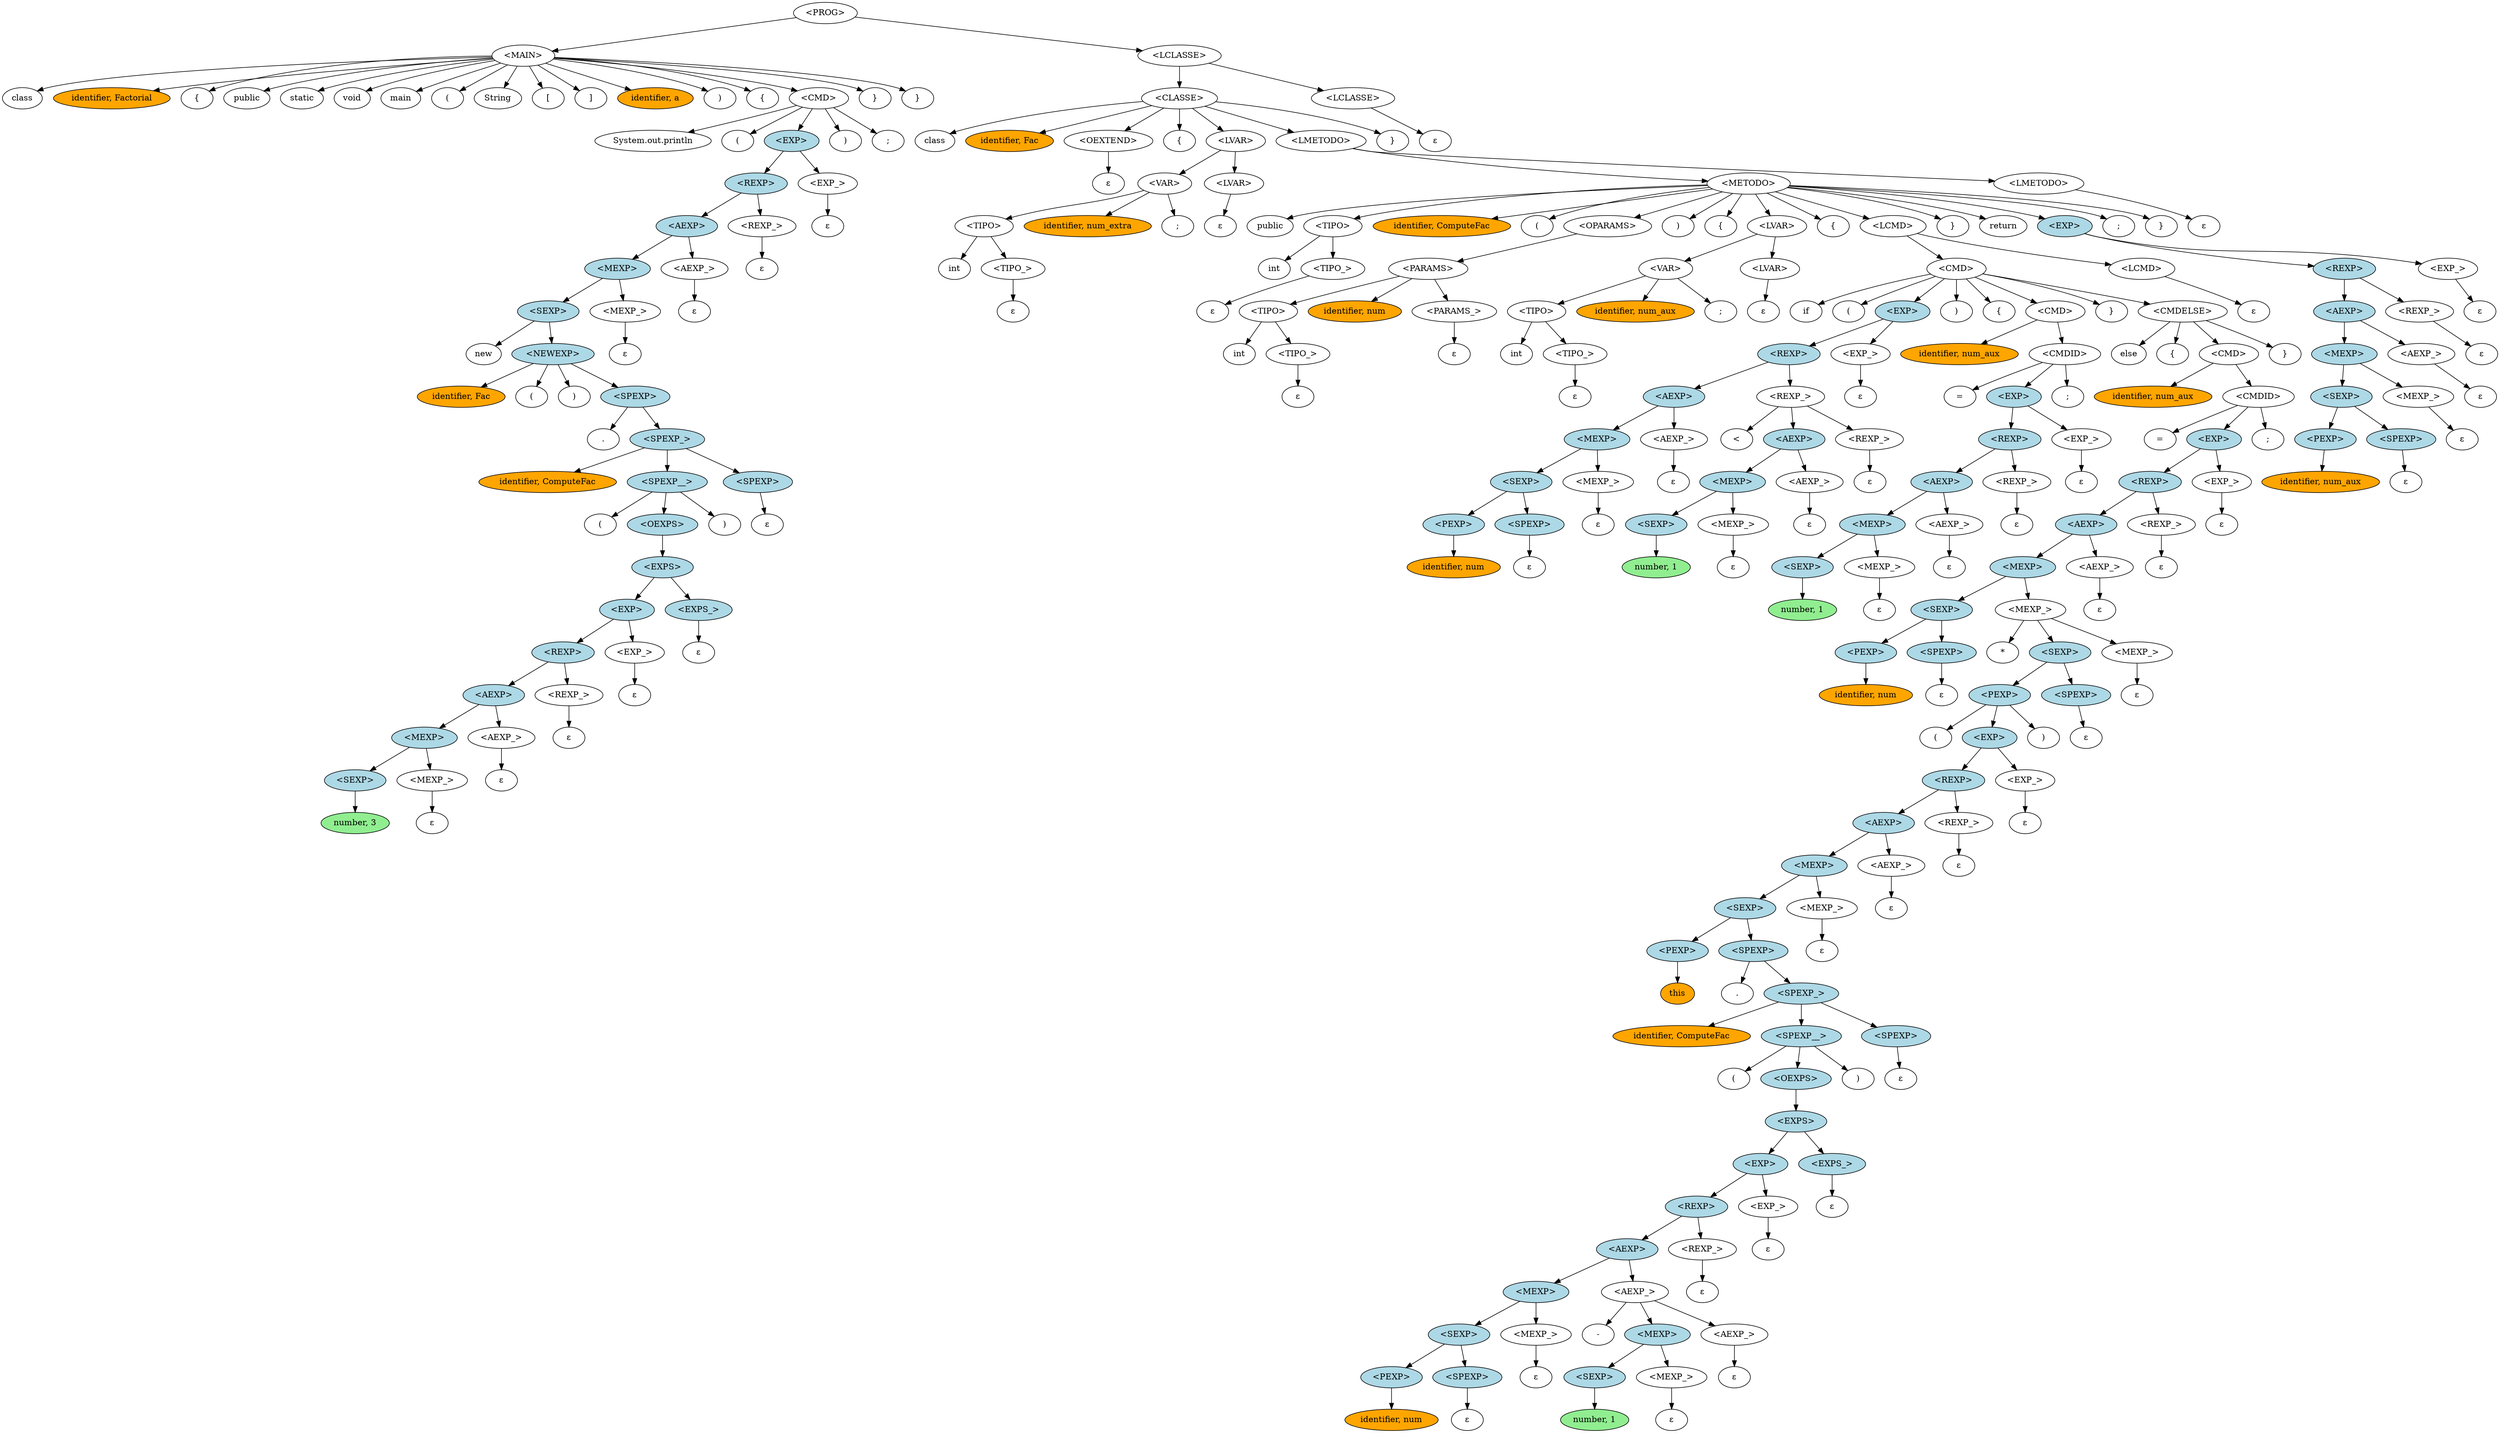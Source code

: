 digraph tree {
    "0x0" [label="<PROG>" fillcolor="white" style="filled"];
    "0x1" [label="<MAIN>" fillcolor="white" style="filled"];
    "0x2" [label="class" fillcolor="white" style="filled"];
    "0x3" [label="identifier, Factorial" fillcolor="orange" style="filled"];
    "0x4" [label="{" fillcolor="white" style="filled"];
    "0x5" [label="public" fillcolor="white" style="filled"];
    "0x6" [label="static" fillcolor="white" style="filled"];
    "0x7" [label="void" fillcolor="white" style="filled"];
    "0x8" [label="main" fillcolor="white" style="filled"];
    "0x9" [label="(" fillcolor="white" style="filled"];
    "0xa" [label="String" fillcolor="white" style="filled"];
    "0xb" [label="[" fillcolor="white" style="filled"];
    "0xc" [label="]" fillcolor="white" style="filled"];
    "0xd" [label="identifier, a" fillcolor="orange" style="filled"];
    "0xe" [label=")" fillcolor="white" style="filled"];
    "0xf" [label="{" fillcolor="white" style="filled"];
    "0x10" [label="<CMD>" fillcolor="white" style="filled"];
    "0x11" [label="System.out.println" fillcolor="white" style="filled"];
    "0x12" [label="(" fillcolor="white" style="filled"];
    "0x13" [label="<EXP>" fillcolor="lightblue" style="filled"];
    "0x14" [label="<REXP>" fillcolor="lightblue" style="filled"];
    "0x15" [label="<AEXP>" fillcolor="lightblue" style="filled"];
    "0x16" [label="<MEXP>" fillcolor="lightblue" style="filled"];
    "0x17" [label="<SEXP>" fillcolor="lightblue" style="filled"];
    "0x18" [label="new" fillcolor="white" style="filled"];
    "0x19" [label="<NEWEXP>" fillcolor="lightblue" style="filled"];
    "0x1a" [label="identifier, Fac" fillcolor="orange" style="filled"];
    "0x1b" [label="(" fillcolor="white" style="filled"];
    "0x1c" [label=")" fillcolor="white" style="filled"];
    "0x1d" [label="<SPEXP>" fillcolor="lightblue" style="filled"];
    "0x1e" [label="." fillcolor="white" style="filled"];
    "0x1f" [label="<SPEXP_>" fillcolor="lightblue" style="filled"];
    "0x20" [label="identifier, ComputeFac" fillcolor="orange" style="filled"];
    "0x21" [label="<SPEXP__>" fillcolor="lightblue" style="filled"];
    "0x22" [label="(" fillcolor="white" style="filled"];
    "0x23" [label="<OEXPS>" fillcolor="lightblue" style="filled"];
    "0x24" [label="<EXPS>" fillcolor="lightblue" style="filled"];
    "0x25" [label="<EXP>" fillcolor="lightblue" style="filled"];
    "0x26" [label="<REXP>" fillcolor="lightblue" style="filled"];
    "0x27" [label="<AEXP>" fillcolor="lightblue" style="filled"];
    "0x28" [label="<MEXP>" fillcolor="lightblue" style="filled"];
    "0x29" [label="<SEXP>" fillcolor="lightblue" style="filled"];
    "0x2a" [label="number, 3" fillcolor="lightgreen" style="filled"];
    "0x2b" [label="<MEXP_>" fillcolor="white" style="filled"];
    "0x2c" [label="ε" fillcolor="white" style="filled"];
    "0x2d" [label="<AEXP_>" fillcolor="white" style="filled"];
    "0x2e" [label="ε" fillcolor="white" style="filled"];
    "0x2f" [label="<REXP_>" fillcolor="white" style="filled"];
    "0x30" [label="ε" fillcolor="white" style="filled"];
    "0x31" [label="<EXP_>" fillcolor="white" style="filled"];
    "0x32" [label="ε" fillcolor="white" style="filled"];
    "0x33" [label="<EXPS_>" fillcolor="lightblue" style="filled"];
    "0x34" [label="ε" fillcolor="white" style="filled"];
    "0x35" [label=")" fillcolor="white" style="filled"];
    "0x36" [label="<SPEXP>" fillcolor="lightblue" style="filled"];
    "0x37" [label="ε" fillcolor="white" style="filled"];
    "0x38" [label="<MEXP_>" fillcolor="white" style="filled"];
    "0x39" [label="ε" fillcolor="white" style="filled"];
    "0x3a" [label="<AEXP_>" fillcolor="white" style="filled"];
    "0x3b" [label="ε" fillcolor="white" style="filled"];
    "0x3c" [label="<REXP_>" fillcolor="white" style="filled"];
    "0x3d" [label="ε" fillcolor="white" style="filled"];
    "0x3e" [label="<EXP_>" fillcolor="white" style="filled"];
    "0x3f" [label="ε" fillcolor="white" style="filled"];
    "0x40" [label=")" fillcolor="white" style="filled"];
    "0x41" [label=";" fillcolor="white" style="filled"];
    "0x42" [label="}" fillcolor="white" style="filled"];
    "0x43" [label="}" fillcolor="white" style="filled"];
    "0x44" [label="<LCLASSE>" fillcolor="white" style="filled"];
    "0x45" [label="<CLASSE>" fillcolor="white" style="filled"];
    "0x46" [label="class" fillcolor="white" style="filled"];
    "0x47" [label="identifier, Fac" fillcolor="orange" style="filled"];
    "0x48" [label="<OEXTEND>" fillcolor="white" style="filled"];
    "0x49" [label="ε" fillcolor="white" style="filled"];
    "0x4a" [label="{" fillcolor="white" style="filled"];
    "0x4b" [label="<LVAR>" fillcolor="white" style="filled"];
    "0x4c" [label="<VAR>" fillcolor="white" style="filled"];
    "0x4d" [label="<TIPO>" fillcolor="white" style="filled"];
    "0x4e" [label="int" fillcolor="white" style="filled"];
    "0x4f" [label="<TIPO_>" fillcolor="white" style="filled"];
    "0x50" [label="ε" fillcolor="white" style="filled"];
    "0x51" [label="identifier, num_extra" fillcolor="orange" style="filled"];
    "0x52" [label=";" fillcolor="white" style="filled"];
    "0x53" [label="<LVAR>" fillcolor="white" style="filled"];
    "0x54" [label="ε" fillcolor="white" style="filled"];
    "0x55" [label="<LMETODO>" fillcolor="white" style="filled"];
    "0x56" [label="<METODO>" fillcolor="white" style="filled"];
    "0x57" [label="public" fillcolor="white" style="filled"];
    "0x58" [label="<TIPO>" fillcolor="white" style="filled"];
    "0x59" [label="int" fillcolor="white" style="filled"];
    "0x5a" [label="<TIPO_>" fillcolor="white" style="filled"];
    "0x5b" [label="ε" fillcolor="white" style="filled"];
    "0x5c" [label="identifier, ComputeFac" fillcolor="orange" style="filled"];
    "0x5d" [label="(" fillcolor="white" style="filled"];
    "0x5e" [label="<OPARAMS>" fillcolor="white" style="filled"];
    "0x5f" [label="<PARAMS>" fillcolor="white" style="filled"];
    "0x60" [label="<TIPO>" fillcolor="white" style="filled"];
    "0x61" [label="int" fillcolor="white" style="filled"];
    "0x62" [label="<TIPO_>" fillcolor="white" style="filled"];
    "0x63" [label="ε" fillcolor="white" style="filled"];
    "0x64" [label="identifier, num" fillcolor="orange" style="filled"];
    "0x65" [label="<PARAMS_>" fillcolor="white" style="filled"];
    "0x66" [label="ε" fillcolor="white" style="filled"];
    "0x67" [label=")" fillcolor="white" style="filled"];
    "0x68" [label="{" fillcolor="white" style="filled"];
    "0x69" [label="<LVAR>" fillcolor="white" style="filled"];
    "0x6a" [label="<VAR>" fillcolor="white" style="filled"];
    "0x6b" [label="<TIPO>" fillcolor="white" style="filled"];
    "0x6c" [label="int" fillcolor="white" style="filled"];
    "0x6d" [label="<TIPO_>" fillcolor="white" style="filled"];
    "0x6e" [label="ε" fillcolor="white" style="filled"];
    "0x6f" [label="identifier, num_aux" fillcolor="orange" style="filled"];
    "0x70" [label=";" fillcolor="white" style="filled"];
    "0x71" [label="<LVAR>" fillcolor="white" style="filled"];
    "0x72" [label="ε" fillcolor="white" style="filled"];
    "0x73" [label="{" fillcolor="white" style="filled"];
    "0x74" [label="<LCMD>" fillcolor="white" style="filled"];
    "0x75" [label="<CMD>" fillcolor="white" style="filled"];
    "0x76" [label="if" fillcolor="white" style="filled"];
    "0x77" [label="(" fillcolor="white" style="filled"];
    "0x78" [label="<EXP>" fillcolor="lightblue" style="filled"];
    "0x79" [label="<REXP>" fillcolor="lightblue" style="filled"];
    "0x7a" [label="<AEXP>" fillcolor="lightblue" style="filled"];
    "0x7b" [label="<MEXP>" fillcolor="lightblue" style="filled"];
    "0x7c" [label="<SEXP>" fillcolor="lightblue" style="filled"];
    "0x7d" [label="<PEXP>" fillcolor="lightblue" style="filled"];
    "0x7e" [label="identifier, num" fillcolor="orange" style="filled"];
    "0x7f" [label="<SPEXP>" fillcolor="lightblue" style="filled"];
    "0x80" [label="ε" fillcolor="white" style="filled"];
    "0x81" [label="<MEXP_>" fillcolor="white" style="filled"];
    "0x82" [label="ε" fillcolor="white" style="filled"];
    "0x83" [label="<AEXP_>" fillcolor="white" style="filled"];
    "0x84" [label="ε" fillcolor="white" style="filled"];
    "0x85" [label="<REXP_>" fillcolor="white" style="filled"];
    "0x86" [label="<" fillcolor="white" style="filled"];
    "0x87" [label="<AEXP>" fillcolor="lightblue" style="filled"];
    "0x88" [label="<MEXP>" fillcolor="lightblue" style="filled"];
    "0x89" [label="<SEXP>" fillcolor="lightblue" style="filled"];
    "0x8a" [label="number, 1" fillcolor="lightgreen" style="filled"];
    "0x8b" [label="<MEXP_>" fillcolor="white" style="filled"];
    "0x8c" [label="ε" fillcolor="white" style="filled"];
    "0x8d" [label="<AEXP_>" fillcolor="white" style="filled"];
    "0x8e" [label="ε" fillcolor="white" style="filled"];
    "0x8f" [label="<REXP_>" fillcolor="white" style="filled"];
    "0x90" [label="ε" fillcolor="white" style="filled"];
    "0x91" [label="<EXP_>" fillcolor="white" style="filled"];
    "0x92" [label="ε" fillcolor="white" style="filled"];
    "0x93" [label=")" fillcolor="white" style="filled"];
    "0x94" [label="{" fillcolor="white" style="filled"];
    "0x95" [label="<CMD>" fillcolor="white" style="filled"];
    "0x96" [label="identifier, num_aux" fillcolor="orange" style="filled"];
    "0x97" [label="<CMDID>" fillcolor="white" style="filled"];
    "0x98" [label="=" fillcolor="white" style="filled"];
    "0x99" [label="<EXP>" fillcolor="lightblue" style="filled"];
    "0x9a" [label="<REXP>" fillcolor="lightblue" style="filled"];
    "0x9b" [label="<AEXP>" fillcolor="lightblue" style="filled"];
    "0x9c" [label="<MEXP>" fillcolor="lightblue" style="filled"];
    "0x9d" [label="<SEXP>" fillcolor="lightblue" style="filled"];
    "0x9e" [label="number, 1" fillcolor="lightgreen" style="filled"];
    "0x9f" [label="<MEXP_>" fillcolor="white" style="filled"];
    "0xa0" [label="ε" fillcolor="white" style="filled"];
    "0xa1" [label="<AEXP_>" fillcolor="white" style="filled"];
    "0xa2" [label="ε" fillcolor="white" style="filled"];
    "0xa3" [label="<REXP_>" fillcolor="white" style="filled"];
    "0xa4" [label="ε" fillcolor="white" style="filled"];
    "0xa5" [label="<EXP_>" fillcolor="white" style="filled"];
    "0xa6" [label="ε" fillcolor="white" style="filled"];
    "0xa7" [label=";" fillcolor="white" style="filled"];
    "0xa8" [label="}" fillcolor="white" style="filled"];
    "0xa9" [label="<CMDELSE>" fillcolor="white" style="filled"];
    "0xaa" [label="else" fillcolor="white" style="filled"];
    "0xab" [label="{" fillcolor="white" style="filled"];
    "0xac" [label="<CMD>" fillcolor="white" style="filled"];
    "0xad" [label="identifier, num_aux" fillcolor="orange" style="filled"];
    "0xae" [label="<CMDID>" fillcolor="white" style="filled"];
    "0xaf" [label="=" fillcolor="white" style="filled"];
    "0xb0" [label="<EXP>" fillcolor="lightblue" style="filled"];
    "0xb1" [label="<REXP>" fillcolor="lightblue" style="filled"];
    "0xb2" [label="<AEXP>" fillcolor="lightblue" style="filled"];
    "0xb3" [label="<MEXP>" fillcolor="lightblue" style="filled"];
    "0xb4" [label="<SEXP>" fillcolor="lightblue" style="filled"];
    "0xb5" [label="<PEXP>" fillcolor="lightblue" style="filled"];
    "0xb6" [label="identifier, num" fillcolor="orange" style="filled"];
    "0xb7" [label="<SPEXP>" fillcolor="lightblue" style="filled"];
    "0xb8" [label="ε" fillcolor="white" style="filled"];
    "0xb9" [label="<MEXP_>" fillcolor="white" style="filled"];
    "0xba" [label="*" fillcolor="white" style="filled"];
    "0xbb" [label="<SEXP>" fillcolor="lightblue" style="filled"];
    "0xbc" [label="<PEXP>" fillcolor="lightblue" style="filled"];
    "0xbd" [label="(" fillcolor="white" style="filled"];
    "0xbe" [label="<EXP>" fillcolor="lightblue" style="filled"];
    "0xbf" [label="<REXP>" fillcolor="lightblue" style="filled"];
    "0xc0" [label="<AEXP>" fillcolor="lightblue" style="filled"];
    "0xc1" [label="<MEXP>" fillcolor="lightblue" style="filled"];
    "0xc2" [label="<SEXP>" fillcolor="lightblue" style="filled"];
    "0xc3" [label="<PEXP>" fillcolor="lightblue" style="filled"];
    "0xc4" [label="this" fillcolor="orange" style="filled"];
    "0xc5" [label="<SPEXP>" fillcolor="lightblue" style="filled"];
    "0xc6" [label="." fillcolor="white" style="filled"];
    "0xc7" [label="<SPEXP_>" fillcolor="lightblue" style="filled"];
    "0xc8" [label="identifier, ComputeFac" fillcolor="orange" style="filled"];
    "0xc9" [label="<SPEXP__>" fillcolor="lightblue" style="filled"];
    "0xca" [label="(" fillcolor="white" style="filled"];
    "0xcb" [label="<OEXPS>" fillcolor="lightblue" style="filled"];
    "0xcc" [label="<EXPS>" fillcolor="lightblue" style="filled"];
    "0xcd" [label="<EXP>" fillcolor="lightblue" style="filled"];
    "0xce" [label="<REXP>" fillcolor="lightblue" style="filled"];
    "0xcf" [label="<AEXP>" fillcolor="lightblue" style="filled"];
    "0xd0" [label="<MEXP>" fillcolor="lightblue" style="filled"];
    "0xd1" [label="<SEXP>" fillcolor="lightblue" style="filled"];
    "0xd2" [label="<PEXP>" fillcolor="lightblue" style="filled"];
    "0xd3" [label="identifier, num" fillcolor="orange" style="filled"];
    "0xd4" [label="<SPEXP>" fillcolor="lightblue" style="filled"];
    "0xd5" [label="ε" fillcolor="white" style="filled"];
    "0xd6" [label="<MEXP_>" fillcolor="white" style="filled"];
    "0xd7" [label="ε" fillcolor="white" style="filled"];
    "0xd8" [label="<AEXP_>" fillcolor="white" style="filled"];
    "0xd9" [label="-" fillcolor="white" style="filled"];
    "0xda" [label="<MEXP>" fillcolor="lightblue" style="filled"];
    "0xdb" [label="<SEXP>" fillcolor="lightblue" style="filled"];
    "0xdc" [label="number, 1" fillcolor="lightgreen" style="filled"];
    "0xdd" [label="<MEXP_>" fillcolor="white" style="filled"];
    "0xde" [label="ε" fillcolor="white" style="filled"];
    "0xdf" [label="<AEXP_>" fillcolor="white" style="filled"];
    "0xe0" [label="ε" fillcolor="white" style="filled"];
    "0xe1" [label="<REXP_>" fillcolor="white" style="filled"];
    "0xe2" [label="ε" fillcolor="white" style="filled"];
    "0xe3" [label="<EXP_>" fillcolor="white" style="filled"];
    "0xe4" [label="ε" fillcolor="white" style="filled"];
    "0xe5" [label="<EXPS_>" fillcolor="lightblue" style="filled"];
    "0xe6" [label="ε" fillcolor="white" style="filled"];
    "0xe7" [label=")" fillcolor="white" style="filled"];
    "0xe8" [label="<SPEXP>" fillcolor="lightblue" style="filled"];
    "0xe9" [label="ε" fillcolor="white" style="filled"];
    "0xea" [label="<MEXP_>" fillcolor="white" style="filled"];
    "0xeb" [label="ε" fillcolor="white" style="filled"];
    "0xec" [label="<AEXP_>" fillcolor="white" style="filled"];
    "0xed" [label="ε" fillcolor="white" style="filled"];
    "0xee" [label="<REXP_>" fillcolor="white" style="filled"];
    "0xef" [label="ε" fillcolor="white" style="filled"];
    "0xf0" [label="<EXP_>" fillcolor="white" style="filled"];
    "0xf1" [label="ε" fillcolor="white" style="filled"];
    "0xf2" [label=")" fillcolor="white" style="filled"];
    "0xf3" [label="<SPEXP>" fillcolor="lightblue" style="filled"];
    "0xf4" [label="ε" fillcolor="white" style="filled"];
    "0xf5" [label="<MEXP_>" fillcolor="white" style="filled"];
    "0xf6" [label="ε" fillcolor="white" style="filled"];
    "0xf7" [label="<AEXP_>" fillcolor="white" style="filled"];
    "0xf8" [label="ε" fillcolor="white" style="filled"];
    "0xf9" [label="<REXP_>" fillcolor="white" style="filled"];
    "0xfa" [label="ε" fillcolor="white" style="filled"];
    "0xfb" [label="<EXP_>" fillcolor="white" style="filled"];
    "0xfc" [label="ε" fillcolor="white" style="filled"];
    "0xfd" [label=";" fillcolor="white" style="filled"];
    "0xfe" [label="}" fillcolor="white" style="filled"];
    "0xff" [label="<LCMD>" fillcolor="white" style="filled"];
    "0x100" [label="ε" fillcolor="white" style="filled"];
    "0x101" [label="}" fillcolor="white" style="filled"];
    "0x102" [label="return" fillcolor="white" style="filled"];
    "0x103" [label="<EXP>" fillcolor="lightblue" style="filled"];
    "0x104" [label="<REXP>" fillcolor="lightblue" style="filled"];
    "0x105" [label="<AEXP>" fillcolor="lightblue" style="filled"];
    "0x106" [label="<MEXP>" fillcolor="lightblue" style="filled"];
    "0x107" [label="<SEXP>" fillcolor="lightblue" style="filled"];
    "0x108" [label="<PEXP>" fillcolor="lightblue" style="filled"];
    "0x109" [label="identifier, num_aux" fillcolor="orange" style="filled"];
    "0x10a" [label="<SPEXP>" fillcolor="lightblue" style="filled"];
    "0x10b" [label="ε" fillcolor="white" style="filled"];
    "0x10c" [label="<MEXP_>" fillcolor="white" style="filled"];
    "0x10d" [label="ε" fillcolor="white" style="filled"];
    "0x10e" [label="<AEXP_>" fillcolor="white" style="filled"];
    "0x10f" [label="ε" fillcolor="white" style="filled"];
    "0x110" [label="<REXP_>" fillcolor="white" style="filled"];
    "0x111" [label="ε" fillcolor="white" style="filled"];
    "0x112" [label="<EXP_>" fillcolor="white" style="filled"];
    "0x113" [label="ε" fillcolor="white" style="filled"];
    "0x114" [label=";" fillcolor="white" style="filled"];
    "0x115" [label="}" fillcolor="white" style="filled"];
    "0x116" [label="<LMETODO>" fillcolor="white" style="filled"];
    "0x117" [label="ε" fillcolor="white" style="filled"];
    "0x118" [label="}" fillcolor="white" style="filled"];
    "0x119" [label="<LCLASSE>" fillcolor="white" style="filled"];
    "0x11a" [label="ε" fillcolor="white" style="filled"];
    "0x0" -> "0x1";
    "0x0" -> "0x44";
    "0x1" -> "0x2";
    "0x1" -> "0x3";
    "0x1" -> "0x4";
    "0x1" -> "0x5";
    "0x1" -> "0x6";
    "0x1" -> "0x7";
    "0x1" -> "0x8";
    "0x1" -> "0x9";
    "0x1" -> "0xa";
    "0x1" -> "0xb";
    "0x1" -> "0xc";
    "0x1" -> "0xd";
    "0x1" -> "0xe";
    "0x1" -> "0xf";
    "0x1" -> "0x10";
    "0x1" -> "0x42";
    "0x1" -> "0x43";
    "0x10" -> "0x11";
    "0x10" -> "0x12";
    "0x10" -> "0x13";
    "0x10" -> "0x40";
    "0x10" -> "0x41";
    "0x13" -> "0x14";
    "0x13" -> "0x3e";
    "0x14" -> "0x15";
    "0x14" -> "0x3c";
    "0x15" -> "0x16";
    "0x15" -> "0x3a";
    "0x16" -> "0x17";
    "0x16" -> "0x38";
    "0x17" -> "0x18";
    "0x17" -> "0x19";
    "0x19" -> "0x1a";
    "0x19" -> "0x1b";
    "0x19" -> "0x1c";
    "0x19" -> "0x1d";
    "0x1d" -> "0x1e";
    "0x1d" -> "0x1f";
    "0x1f" -> "0x20";
    "0x1f" -> "0x21";
    "0x1f" -> "0x36";
    "0x21" -> "0x22";
    "0x21" -> "0x23";
    "0x21" -> "0x35";
    "0x23" -> "0x24";
    "0x24" -> "0x25";
    "0x24" -> "0x33";
    "0x25" -> "0x26";
    "0x25" -> "0x31";
    "0x26" -> "0x27";
    "0x26" -> "0x2f";
    "0x27" -> "0x28";
    "0x27" -> "0x2d";
    "0x28" -> "0x29";
    "0x28" -> "0x2b";
    "0x29" -> "0x2a";
    "0x2b" -> "0x2c";
    "0x2d" -> "0x2e";
    "0x2f" -> "0x30";
    "0x31" -> "0x32";
    "0x33" -> "0x34";
    "0x36" -> "0x37";
    "0x38" -> "0x39";
    "0x3a" -> "0x3b";
    "0x3c" -> "0x3d";
    "0x3e" -> "0x3f";
    "0x44" -> "0x45";
    "0x44" -> "0x119";
    "0x45" -> "0x46";
    "0x45" -> "0x47";
    "0x45" -> "0x48";
    "0x45" -> "0x4a";
    "0x45" -> "0x4b";
    "0x45" -> "0x55";
    "0x45" -> "0x118";
    "0x48" -> "0x49";
    "0x4b" -> "0x4c";
    "0x4b" -> "0x53";
    "0x4c" -> "0x4d";
    "0x4c" -> "0x51";
    "0x4c" -> "0x52";
    "0x4d" -> "0x4e";
    "0x4d" -> "0x4f";
    "0x4f" -> "0x50";
    "0x53" -> "0x54";
    "0x55" -> "0x56";
    "0x55" -> "0x116";
    "0x56" -> "0x57";
    "0x56" -> "0x58";
    "0x56" -> "0x5c";
    "0x56" -> "0x5d";
    "0x56" -> "0x5e";
    "0x56" -> "0x67";
    "0x56" -> "0x68";
    "0x56" -> "0x69";
    "0x56" -> "0x73";
    "0x56" -> "0x74";
    "0x56" -> "0x101";
    "0x56" -> "0x102";
    "0x56" -> "0x103";
    "0x56" -> "0x114";
    "0x56" -> "0x115";
    "0x58" -> "0x59";
    "0x58" -> "0x5a";
    "0x5a" -> "0x5b";
    "0x5e" -> "0x5f";
    "0x5f" -> "0x60";
    "0x5f" -> "0x64";
    "0x5f" -> "0x65";
    "0x60" -> "0x61";
    "0x60" -> "0x62";
    "0x62" -> "0x63";
    "0x65" -> "0x66";
    "0x69" -> "0x6a";
    "0x69" -> "0x71";
    "0x6a" -> "0x6b";
    "0x6a" -> "0x6f";
    "0x6a" -> "0x70";
    "0x6b" -> "0x6c";
    "0x6b" -> "0x6d";
    "0x6d" -> "0x6e";
    "0x71" -> "0x72";
    "0x74" -> "0x75";
    "0x74" -> "0xff";
    "0x75" -> "0x76";
    "0x75" -> "0x77";
    "0x75" -> "0x78";
    "0x75" -> "0x93";
    "0x75" -> "0x94";
    "0x75" -> "0x95";
    "0x75" -> "0xa8";
    "0x75" -> "0xa9";
    "0x78" -> "0x79";
    "0x78" -> "0x91";
    "0x79" -> "0x7a";
    "0x79" -> "0x85";
    "0x7a" -> "0x7b";
    "0x7a" -> "0x83";
    "0x7b" -> "0x7c";
    "0x7b" -> "0x81";
    "0x7c" -> "0x7d";
    "0x7c" -> "0x7f";
    "0x7d" -> "0x7e";
    "0x7f" -> "0x80";
    "0x81" -> "0x82";
    "0x83" -> "0x84";
    "0x85" -> "0x86";
    "0x85" -> "0x87";
    "0x85" -> "0x8f";
    "0x87" -> "0x88";
    "0x87" -> "0x8d";
    "0x88" -> "0x89";
    "0x88" -> "0x8b";
    "0x89" -> "0x8a";
    "0x8b" -> "0x8c";
    "0x8d" -> "0x8e";
    "0x8f" -> "0x90";
    "0x91" -> "0x92";
    "0x95" -> "0x96";
    "0x95" -> "0x97";
    "0x97" -> "0x98";
    "0x97" -> "0x99";
    "0x97" -> "0xa7";
    "0x99" -> "0x9a";
    "0x99" -> "0xa5";
    "0x9a" -> "0x9b";
    "0x9a" -> "0xa3";
    "0x9b" -> "0x9c";
    "0x9b" -> "0xa1";
    "0x9c" -> "0x9d";
    "0x9c" -> "0x9f";
    "0x9d" -> "0x9e";
    "0x9f" -> "0xa0";
    "0xa1" -> "0xa2";
    "0xa3" -> "0xa4";
    "0xa5" -> "0xa6";
    "0xa9" -> "0xaa";
    "0xa9" -> "0xab";
    "0xa9" -> "0xac";
    "0xa9" -> "0xfe";
    "0xac" -> "0xad";
    "0xac" -> "0xae";
    "0xae" -> "0xaf";
    "0xae" -> "0xb0";
    "0xae" -> "0xfd";
    "0xb0" -> "0xb1";
    "0xb0" -> "0xfb";
    "0xb1" -> "0xb2";
    "0xb1" -> "0xf9";
    "0xb2" -> "0xb3";
    "0xb2" -> "0xf7";
    "0xb3" -> "0xb4";
    "0xb3" -> "0xb9";
    "0xb4" -> "0xb5";
    "0xb4" -> "0xb7";
    "0xb5" -> "0xb6";
    "0xb7" -> "0xb8";
    "0xb9" -> "0xba";
    "0xb9" -> "0xbb";
    "0xb9" -> "0xf5";
    "0xbb" -> "0xbc";
    "0xbb" -> "0xf3";
    "0xbc" -> "0xbd";
    "0xbc" -> "0xbe";
    "0xbc" -> "0xf2";
    "0xbe" -> "0xbf";
    "0xbe" -> "0xf0";
    "0xbf" -> "0xc0";
    "0xbf" -> "0xee";
    "0xc0" -> "0xc1";
    "0xc0" -> "0xec";
    "0xc1" -> "0xc2";
    "0xc1" -> "0xea";
    "0xc2" -> "0xc3";
    "0xc2" -> "0xc5";
    "0xc3" -> "0xc4";
    "0xc5" -> "0xc6";
    "0xc5" -> "0xc7";
    "0xc7" -> "0xc8";
    "0xc7" -> "0xc9";
    "0xc7" -> "0xe8";
    "0xc9" -> "0xca";
    "0xc9" -> "0xcb";
    "0xc9" -> "0xe7";
    "0xcb" -> "0xcc";
    "0xcc" -> "0xcd";
    "0xcc" -> "0xe5";
    "0xcd" -> "0xce";
    "0xcd" -> "0xe3";
    "0xce" -> "0xcf";
    "0xce" -> "0xe1";
    "0xcf" -> "0xd0";
    "0xcf" -> "0xd8";
    "0xd0" -> "0xd1";
    "0xd0" -> "0xd6";
    "0xd1" -> "0xd2";
    "0xd1" -> "0xd4";
    "0xd2" -> "0xd3";
    "0xd4" -> "0xd5";
    "0xd6" -> "0xd7";
    "0xd8" -> "0xd9";
    "0xd8" -> "0xda";
    "0xd8" -> "0xdf";
    "0xda" -> "0xdb";
    "0xda" -> "0xdd";
    "0xdb" -> "0xdc";
    "0xdd" -> "0xde";
    "0xdf" -> "0xe0";
    "0xe1" -> "0xe2";
    "0xe3" -> "0xe4";
    "0xe5" -> "0xe6";
    "0xe8" -> "0xe9";
    "0xea" -> "0xeb";
    "0xec" -> "0xed";
    "0xee" -> "0xef";
    "0xf0" -> "0xf1";
    "0xf3" -> "0xf4";
    "0xf5" -> "0xf6";
    "0xf7" -> "0xf8";
    "0xf9" -> "0xfa";
    "0xfb" -> "0xfc";
    "0xff" -> "0x100";
    "0x103" -> "0x104";
    "0x103" -> "0x112";
    "0x104" -> "0x105";
    "0x104" -> "0x110";
    "0x105" -> "0x106";
    "0x105" -> "0x10e";
    "0x106" -> "0x107";
    "0x106" -> "0x10c";
    "0x107" -> "0x108";
    "0x107" -> "0x10a";
    "0x108" -> "0x109";
    "0x10a" -> "0x10b";
    "0x10c" -> "0x10d";
    "0x10e" -> "0x10f";
    "0x110" -> "0x111";
    "0x112" -> "0x113";
    "0x116" -> "0x117";
    "0x119" -> "0x11a";
}
